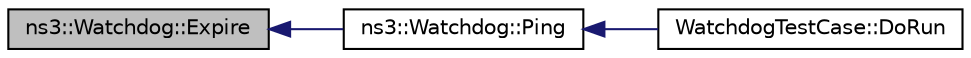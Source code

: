 digraph "ns3::Watchdog::Expire"
{
  edge [fontname="Helvetica",fontsize="10",labelfontname="Helvetica",labelfontsize="10"];
  node [fontname="Helvetica",fontsize="10",shape=record];
  rankdir="LR";
  Node1 [label="ns3::Watchdog::Expire",height=0.2,width=0.4,color="black", fillcolor="grey75", style="filled", fontcolor="black"];
  Node1 -> Node2 [dir="back",color="midnightblue",fontsize="10",style="solid"];
  Node2 [label="ns3::Watchdog::Ping",height=0.2,width=0.4,color="black", fillcolor="white", style="filled",URL="$d7/dba/classns3_1_1Watchdog.html#a979e51daa6b92c872a78857cfe54c41a"];
  Node2 -> Node3 [dir="back",color="midnightblue",fontsize="10",style="solid"];
  Node3 [label="WatchdogTestCase::DoRun",height=0.2,width=0.4,color="black", fillcolor="white", style="filled",URL="$d0/da3/classWatchdogTestCase.html#a81f76aedff6228054266a36c6718b81e",tooltip="Implementation to actually run this TestCase. "];
}

